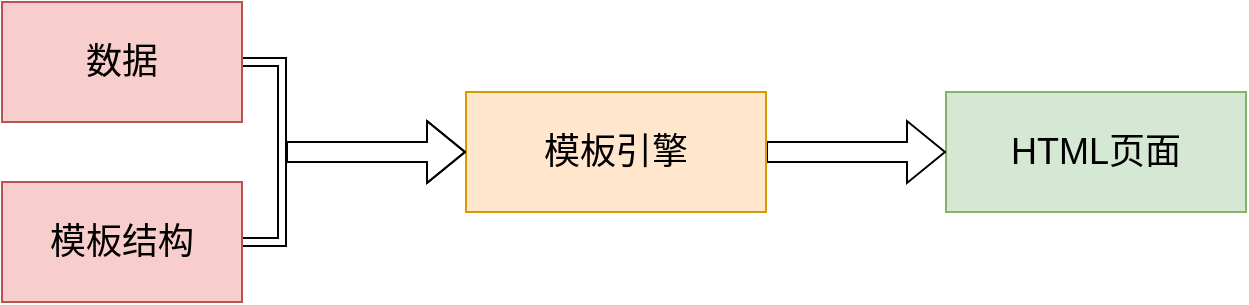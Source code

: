 <mxfile version="21.2.1" type="device">
  <diagram name="第 1 页" id="S140JFY5v2G2kNeAsNvO">
    <mxGraphModel dx="1036" dy="654" grid="1" gridSize="10" guides="1" tooltips="1" connect="1" arrows="1" fold="1" page="1" pageScale="1" pageWidth="827" pageHeight="1169" math="0" shadow="0">
      <root>
        <mxCell id="0" />
        <mxCell id="1" parent="0" />
        <mxCell id="ervmk5x926SjJkbawLvt-9" style="rounded=0;orthogonalLoop=1;jettySize=auto;html=1;entryX=1;entryY=0.5;entryDx=0;entryDy=0;exitX=1;exitY=0.5;exitDx=0;exitDy=0;shape=link;edgeStyle=orthogonalEdgeStyle;" edge="1" parent="1" source="ervmk5x926SjJkbawLvt-1" target="ervmk5x926SjJkbawLvt-2">
          <mxGeometry relative="1" as="geometry">
            <Array as="points">
              <mxPoint x="228" y="215" />
              <mxPoint x="228" y="305" />
            </Array>
          </mxGeometry>
        </mxCell>
        <mxCell id="ervmk5x926SjJkbawLvt-1" value="&lt;font style=&quot;font-size: 18px;&quot;&gt;数据&lt;/font&gt;" style="rounded=0;whiteSpace=wrap;html=1;fillColor=#f8cecc;strokeColor=#b85450;" vertex="1" parent="1">
          <mxGeometry x="88" y="185" width="120" height="60" as="geometry" />
        </mxCell>
        <mxCell id="ervmk5x926SjJkbawLvt-2" value="&lt;font style=&quot;font-size: 18px;&quot;&gt;模板结构&lt;/font&gt;" style="rounded=0;whiteSpace=wrap;html=1;fillColor=#f8cecc;strokeColor=#b85450;" vertex="1" parent="1">
          <mxGeometry x="88" y="275" width="120" height="60" as="geometry" />
        </mxCell>
        <mxCell id="ervmk5x926SjJkbawLvt-4" value="&lt;font style=&quot;font-size: 18px;&quot;&gt;HTML页面&lt;/font&gt;" style="rounded=0;whiteSpace=wrap;html=1;fillColor=#d5e8d4;strokeColor=#82b366;" vertex="1" parent="1">
          <mxGeometry x="560" y="230" width="150" height="60" as="geometry" />
        </mxCell>
        <mxCell id="ervmk5x926SjJkbawLvt-12" style="edgeStyle=orthogonalEdgeStyle;rounded=0;orthogonalLoop=1;jettySize=auto;html=1;entryX=0;entryY=0.5;entryDx=0;entryDy=0;shape=flexArrow;" edge="1" parent="1" source="ervmk5x926SjJkbawLvt-6" target="ervmk5x926SjJkbawLvt-4">
          <mxGeometry relative="1" as="geometry" />
        </mxCell>
        <mxCell id="ervmk5x926SjJkbawLvt-6" value="&lt;font style=&quot;font-size: 18px;&quot;&gt;模板引擎&lt;/font&gt;" style="rounded=0;whiteSpace=wrap;html=1;fillColor=#ffe6cc;strokeColor=#d79b00;" vertex="1" parent="1">
          <mxGeometry x="320" y="230" width="150" height="60" as="geometry" />
        </mxCell>
        <mxCell id="ervmk5x926SjJkbawLvt-11" value="" style="endArrow=classic;html=1;rounded=0;entryX=0;entryY=0.5;entryDx=0;entryDy=0;shape=flexArrow;" edge="1" parent="1" target="ervmk5x926SjJkbawLvt-6">
          <mxGeometry width="50" height="50" relative="1" as="geometry">
            <mxPoint x="230" y="260" as="sourcePoint" />
            <mxPoint x="440" y="290" as="targetPoint" />
            <Array as="points">
              <mxPoint x="280" y="260" />
            </Array>
          </mxGeometry>
        </mxCell>
      </root>
    </mxGraphModel>
  </diagram>
</mxfile>
